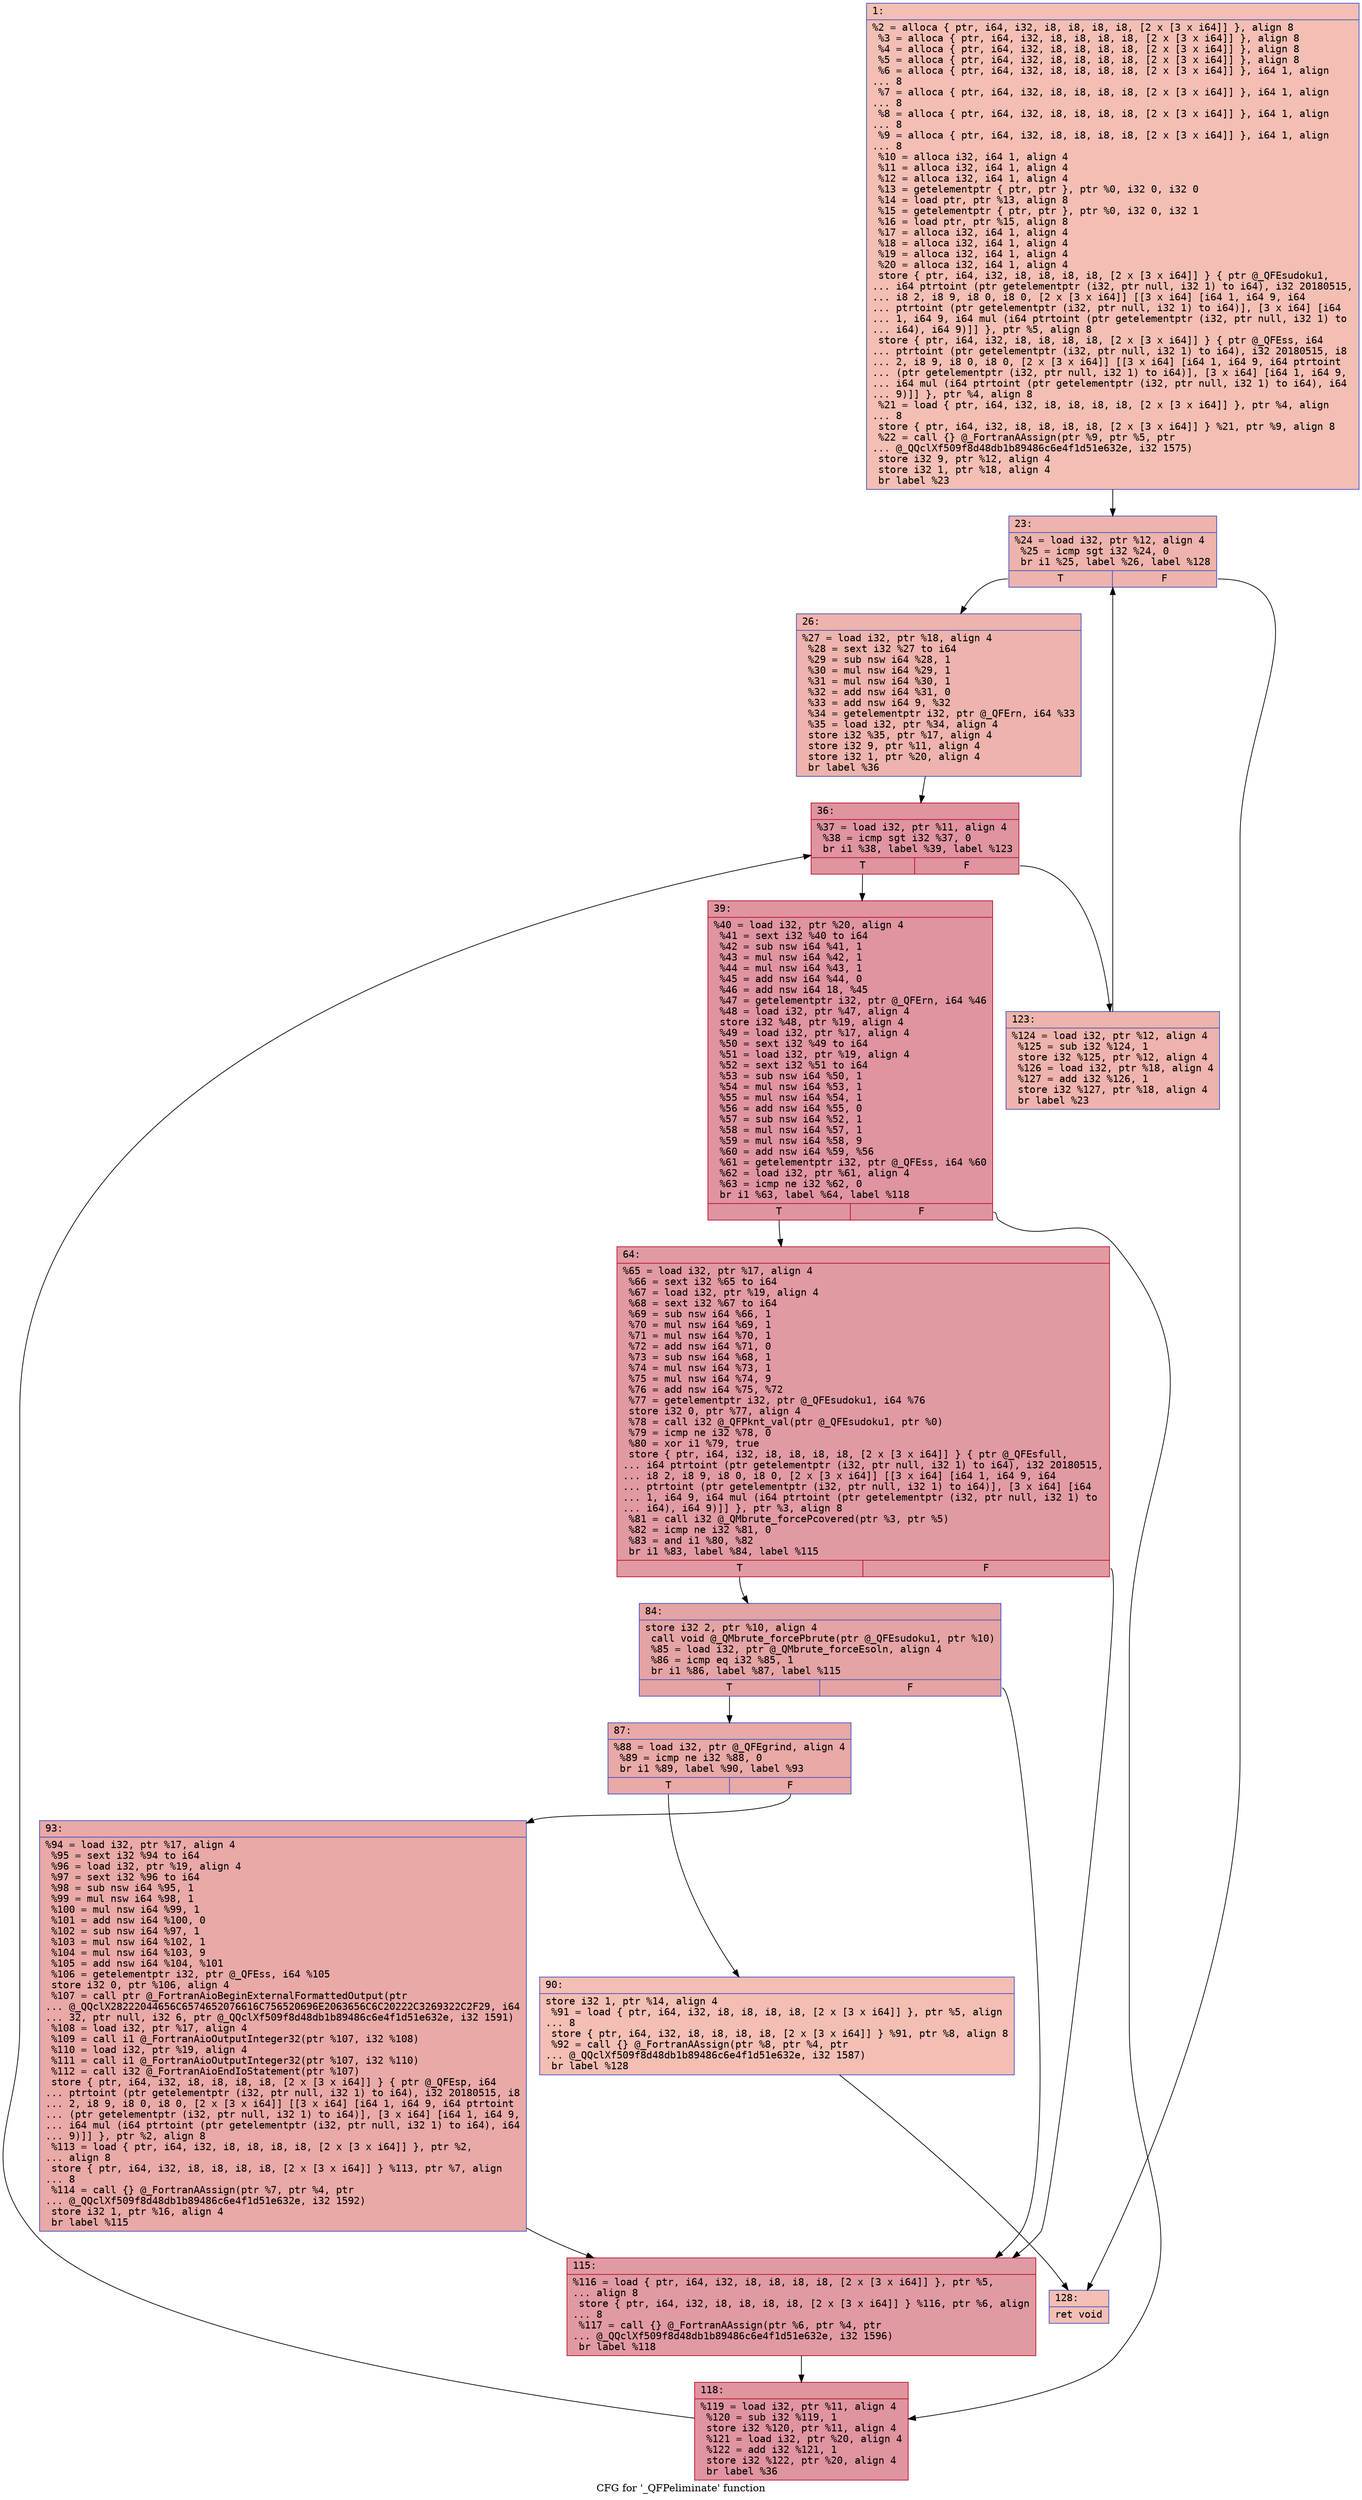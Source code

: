 digraph "CFG for '_QFPeliminate' function" {
	label="CFG for '_QFPeliminate' function";

	Node0x55bb5fe957c0 [shape=record,color="#3d50c3ff", style=filled, fillcolor="#e36c5570" fontname="Courier",label="{1:\l|  %2 = alloca \{ ptr, i64, i32, i8, i8, i8, i8, [2 x [3 x i64]] \}, align 8\l  %3 = alloca \{ ptr, i64, i32, i8, i8, i8, i8, [2 x [3 x i64]] \}, align 8\l  %4 = alloca \{ ptr, i64, i32, i8, i8, i8, i8, [2 x [3 x i64]] \}, align 8\l  %5 = alloca \{ ptr, i64, i32, i8, i8, i8, i8, [2 x [3 x i64]] \}, align 8\l  %6 = alloca \{ ptr, i64, i32, i8, i8, i8, i8, [2 x [3 x i64]] \}, i64 1, align\l... 8\l  %7 = alloca \{ ptr, i64, i32, i8, i8, i8, i8, [2 x [3 x i64]] \}, i64 1, align\l... 8\l  %8 = alloca \{ ptr, i64, i32, i8, i8, i8, i8, [2 x [3 x i64]] \}, i64 1, align\l... 8\l  %9 = alloca \{ ptr, i64, i32, i8, i8, i8, i8, [2 x [3 x i64]] \}, i64 1, align\l... 8\l  %10 = alloca i32, i64 1, align 4\l  %11 = alloca i32, i64 1, align 4\l  %12 = alloca i32, i64 1, align 4\l  %13 = getelementptr \{ ptr, ptr \}, ptr %0, i32 0, i32 0\l  %14 = load ptr, ptr %13, align 8\l  %15 = getelementptr \{ ptr, ptr \}, ptr %0, i32 0, i32 1\l  %16 = load ptr, ptr %15, align 8\l  %17 = alloca i32, i64 1, align 4\l  %18 = alloca i32, i64 1, align 4\l  %19 = alloca i32, i64 1, align 4\l  %20 = alloca i32, i64 1, align 4\l  store \{ ptr, i64, i32, i8, i8, i8, i8, [2 x [3 x i64]] \} \{ ptr @_QFEsudoku1,\l... i64 ptrtoint (ptr getelementptr (i32, ptr null, i32 1) to i64), i32 20180515,\l... i8 2, i8 9, i8 0, i8 0, [2 x [3 x i64]] [[3 x i64] [i64 1, i64 9, i64\l... ptrtoint (ptr getelementptr (i32, ptr null, i32 1) to i64)], [3 x i64] [i64\l... 1, i64 9, i64 mul (i64 ptrtoint (ptr getelementptr (i32, ptr null, i32 1) to\l... i64), i64 9)]] \}, ptr %5, align 8\l  store \{ ptr, i64, i32, i8, i8, i8, i8, [2 x [3 x i64]] \} \{ ptr @_QFEss, i64\l... ptrtoint (ptr getelementptr (i32, ptr null, i32 1) to i64), i32 20180515, i8\l... 2, i8 9, i8 0, i8 0, [2 x [3 x i64]] [[3 x i64] [i64 1, i64 9, i64 ptrtoint\l... (ptr getelementptr (i32, ptr null, i32 1) to i64)], [3 x i64] [i64 1, i64 9,\l... i64 mul (i64 ptrtoint (ptr getelementptr (i32, ptr null, i32 1) to i64), i64\l... 9)]] \}, ptr %4, align 8\l  %21 = load \{ ptr, i64, i32, i8, i8, i8, i8, [2 x [3 x i64]] \}, ptr %4, align\l... 8\l  store \{ ptr, i64, i32, i8, i8, i8, i8, [2 x [3 x i64]] \} %21, ptr %9, align 8\l  %22 = call \{\} @_FortranAAssign(ptr %9, ptr %5, ptr\l... @_QQclXf509f8d48db1b89486c6e4f1d51e632e, i32 1575)\l  store i32 9, ptr %12, align 4\l  store i32 1, ptr %18, align 4\l  br label %23\l}"];
	Node0x55bb5fe957c0 -> Node0x55bb5fe966e0[tooltip="1 -> 23\nProbability 100.00%" ];
	Node0x55bb5fe966e0 [shape=record,color="#3d50c3ff", style=filled, fillcolor="#d6524470" fontname="Courier",label="{23:\l|  %24 = load i32, ptr %12, align 4\l  %25 = icmp sgt i32 %24, 0\l  br i1 %25, label %26, label %128\l|{<s0>T|<s1>F}}"];
	Node0x55bb5fe966e0:s0 -> Node0x55bb5fe968b0[tooltip="23 -> 26\nProbability 96.88%" ];
	Node0x55bb5fe966e0:s1 -> Node0x55bb5fe96900[tooltip="23 -> 128\nProbability 3.12%" ];
	Node0x55bb5fe968b0 [shape=record,color="#3d50c3ff", style=filled, fillcolor="#d6524470" fontname="Courier",label="{26:\l|  %27 = load i32, ptr %18, align 4\l  %28 = sext i32 %27 to i64\l  %29 = sub nsw i64 %28, 1\l  %30 = mul nsw i64 %29, 1\l  %31 = mul nsw i64 %30, 1\l  %32 = add nsw i64 %31, 0\l  %33 = add nsw i64 9, %32\l  %34 = getelementptr i32, ptr @_QFErn, i64 %33\l  %35 = load i32, ptr %34, align 4\l  store i32 %35, ptr %17, align 4\l  store i32 9, ptr %11, align 4\l  store i32 1, ptr %20, align 4\l  br label %36\l}"];
	Node0x55bb5fe968b0 -> Node0x55bb5fe970c0[tooltip="26 -> 36\nProbability 100.00%" ];
	Node0x55bb5fe970c0 [shape=record,color="#b70d28ff", style=filled, fillcolor="#b70d2870" fontname="Courier",label="{36:\l|  %37 = load i32, ptr %11, align 4\l  %38 = icmp sgt i32 %37, 0\l  br i1 %38, label %39, label %123\l|{<s0>T|<s1>F}}"];
	Node0x55bb5fe970c0:s0 -> Node0x55bb5fe97290[tooltip="36 -> 39\nProbability 96.88%" ];
	Node0x55bb5fe970c0:s1 -> Node0x55bb5fe972e0[tooltip="36 -> 123\nProbability 3.12%" ];
	Node0x55bb5fe97290 [shape=record,color="#b70d28ff", style=filled, fillcolor="#b70d2870" fontname="Courier",label="{39:\l|  %40 = load i32, ptr %20, align 4\l  %41 = sext i32 %40 to i64\l  %42 = sub nsw i64 %41, 1\l  %43 = mul nsw i64 %42, 1\l  %44 = mul nsw i64 %43, 1\l  %45 = add nsw i64 %44, 0\l  %46 = add nsw i64 18, %45\l  %47 = getelementptr i32, ptr @_QFErn, i64 %46\l  %48 = load i32, ptr %47, align 4\l  store i32 %48, ptr %19, align 4\l  %49 = load i32, ptr %17, align 4\l  %50 = sext i32 %49 to i64\l  %51 = load i32, ptr %19, align 4\l  %52 = sext i32 %51 to i64\l  %53 = sub nsw i64 %50, 1\l  %54 = mul nsw i64 %53, 1\l  %55 = mul nsw i64 %54, 1\l  %56 = add nsw i64 %55, 0\l  %57 = sub nsw i64 %52, 1\l  %58 = mul nsw i64 %57, 1\l  %59 = mul nsw i64 %58, 9\l  %60 = add nsw i64 %59, %56\l  %61 = getelementptr i32, ptr @_QFEss, i64 %60\l  %62 = load i32, ptr %61, align 4\l  %63 = icmp ne i32 %62, 0\l  br i1 %63, label %64, label %118\l|{<s0>T|<s1>F}}"];
	Node0x55bb5fe97290:s0 -> Node0x55bb5fe98980[tooltip="39 -> 64\nProbability 62.50%" ];
	Node0x55bb5fe97290:s1 -> Node0x55bb5fe989d0[tooltip="39 -> 118\nProbability 37.50%" ];
	Node0x55bb5fe98980 [shape=record,color="#b70d28ff", style=filled, fillcolor="#bb1b2c70" fontname="Courier",label="{64:\l|  %65 = load i32, ptr %17, align 4\l  %66 = sext i32 %65 to i64\l  %67 = load i32, ptr %19, align 4\l  %68 = sext i32 %67 to i64\l  %69 = sub nsw i64 %66, 1\l  %70 = mul nsw i64 %69, 1\l  %71 = mul nsw i64 %70, 1\l  %72 = add nsw i64 %71, 0\l  %73 = sub nsw i64 %68, 1\l  %74 = mul nsw i64 %73, 1\l  %75 = mul nsw i64 %74, 9\l  %76 = add nsw i64 %75, %72\l  %77 = getelementptr i32, ptr @_QFEsudoku1, i64 %76\l  store i32 0, ptr %77, align 4\l  %78 = call i32 @_QFPknt_val(ptr @_QFEsudoku1, ptr %0)\l  %79 = icmp ne i32 %78, 0\l  %80 = xor i1 %79, true\l  store \{ ptr, i64, i32, i8, i8, i8, i8, [2 x [3 x i64]] \} \{ ptr @_QFEsfull,\l... i64 ptrtoint (ptr getelementptr (i32, ptr null, i32 1) to i64), i32 20180515,\l... i8 2, i8 9, i8 0, i8 0, [2 x [3 x i64]] [[3 x i64] [i64 1, i64 9, i64\l... ptrtoint (ptr getelementptr (i32, ptr null, i32 1) to i64)], [3 x i64] [i64\l... 1, i64 9, i64 mul (i64 ptrtoint (ptr getelementptr (i32, ptr null, i32 1) to\l... i64), i64 9)]] \}, ptr %3, align 8\l  %81 = call i32 @_QMbrute_forcePcovered(ptr %3, ptr %5)\l  %82 = icmp ne i32 %81, 0\l  %83 = and i1 %80, %82\l  br i1 %83, label %84, label %115\l|{<s0>T|<s1>F}}"];
	Node0x55bb5fe98980:s0 -> Node0x55bb5fe997a0[tooltip="64 -> 84\nProbability 50.00%" ];
	Node0x55bb5fe98980:s1 -> Node0x55bb5fe997f0[tooltip="64 -> 115\nProbability 50.00%" ];
	Node0x55bb5fe997a0 [shape=record,color="#3d50c3ff", style=filled, fillcolor="#c32e3170" fontname="Courier",label="{84:\l|  store i32 2, ptr %10, align 4\l  call void @_QMbrute_forcePbrute(ptr @_QFEsudoku1, ptr %10)\l  %85 = load i32, ptr @_QMbrute_forceEsoln, align 4\l  %86 = icmp eq i32 %85, 1\l  br i1 %86, label %87, label %115\l|{<s0>T|<s1>F}}"];
	Node0x55bb5fe997a0:s0 -> Node0x55bb5fe99bb0[tooltip="84 -> 87\nProbability 50.00%" ];
	Node0x55bb5fe997a0:s1 -> Node0x55bb5fe997f0[tooltip="84 -> 115\nProbability 50.00%" ];
	Node0x55bb5fe99bb0 [shape=record,color="#3d50c3ff", style=filled, fillcolor="#ca3b3770" fontname="Courier",label="{87:\l|  %88 = load i32, ptr @_QFEgrind, align 4\l  %89 = icmp ne i32 %88, 0\l  br i1 %89, label %90, label %93\l|{<s0>T|<s1>F}}"];
	Node0x55bb5fe99bb0:s0 -> Node0x55bb5fe99dc0[tooltip="87 -> 90\nProbability 3.12%" ];
	Node0x55bb5fe99bb0:s1 -> Node0x55bb5fe99e10[tooltip="87 -> 93\nProbability 96.88%" ];
	Node0x55bb5fe99dc0 [shape=record,color="#3d50c3ff", style=filled, fillcolor="#e36c5570" fontname="Courier",label="{90:\l|  store i32 1, ptr %14, align 4\l  %91 = load \{ ptr, i64, i32, i8, i8, i8, i8, [2 x [3 x i64]] \}, ptr %5, align\l... 8\l  store \{ ptr, i64, i32, i8, i8, i8, i8, [2 x [3 x i64]] \} %91, ptr %8, align 8\l  %92 = call \{\} @_FortranAAssign(ptr %8, ptr %4, ptr\l... @_QQclXf509f8d48db1b89486c6e4f1d51e632e, i32 1587)\l  br label %128\l}"];
	Node0x55bb5fe99dc0 -> Node0x55bb5fe96900[tooltip="90 -> 128\nProbability 100.00%" ];
	Node0x55bb5fe99e10 [shape=record,color="#3d50c3ff", style=filled, fillcolor="#ca3b3770" fontname="Courier",label="{93:\l|  %94 = load i32, ptr %17, align 4\l  %95 = sext i32 %94 to i64\l  %96 = load i32, ptr %19, align 4\l  %97 = sext i32 %96 to i64\l  %98 = sub nsw i64 %95, 1\l  %99 = mul nsw i64 %98, 1\l  %100 = mul nsw i64 %99, 1\l  %101 = add nsw i64 %100, 0\l  %102 = sub nsw i64 %97, 1\l  %103 = mul nsw i64 %102, 1\l  %104 = mul nsw i64 %103, 9\l  %105 = add nsw i64 %104, %101\l  %106 = getelementptr i32, ptr @_QFEss, i64 %105\l  store i32 0, ptr %106, align 4\l  %107 = call ptr @_FortranAioBeginExternalFormattedOutput(ptr\l... @_QQclX28222044656C6574652076616C756520696E2063656C6C20222C3269322C2F29, i64\l... 32, ptr null, i32 6, ptr @_QQclXf509f8d48db1b89486c6e4f1d51e632e, i32 1591)\l  %108 = load i32, ptr %17, align 4\l  %109 = call i1 @_FortranAioOutputInteger32(ptr %107, i32 %108)\l  %110 = load i32, ptr %19, align 4\l  %111 = call i1 @_FortranAioOutputInteger32(ptr %107, i32 %110)\l  %112 = call i32 @_FortranAioEndIoStatement(ptr %107)\l  store \{ ptr, i64, i32, i8, i8, i8, i8, [2 x [3 x i64]] \} \{ ptr @_QFEsp, i64\l... ptrtoint (ptr getelementptr (i32, ptr null, i32 1) to i64), i32 20180515, i8\l... 2, i8 9, i8 0, i8 0, [2 x [3 x i64]] [[3 x i64] [i64 1, i64 9, i64 ptrtoint\l... (ptr getelementptr (i32, ptr null, i32 1) to i64)], [3 x i64] [i64 1, i64 9,\l... i64 mul (i64 ptrtoint (ptr getelementptr (i32, ptr null, i32 1) to i64), i64\l... 9)]] \}, ptr %2, align 8\l  %113 = load \{ ptr, i64, i32, i8, i8, i8, i8, [2 x [3 x i64]] \}, ptr %2,\l... align 8\l  store \{ ptr, i64, i32, i8, i8, i8, i8, [2 x [3 x i64]] \} %113, ptr %7, align\l... 8\l  %114 = call \{\} @_FortranAAssign(ptr %7, ptr %4, ptr\l... @_QQclXf509f8d48db1b89486c6e4f1d51e632e, i32 1592)\l  store i32 1, ptr %16, align 4\l  br label %115\l}"];
	Node0x55bb5fe99e10 -> Node0x55bb5fe997f0[tooltip="93 -> 115\nProbability 100.00%" ];
	Node0x55bb5fe997f0 [shape=record,color="#b70d28ff", style=filled, fillcolor="#bb1b2c70" fontname="Courier",label="{115:\l|  %116 = load \{ ptr, i64, i32, i8, i8, i8, i8, [2 x [3 x i64]] \}, ptr %5,\l... align 8\l  store \{ ptr, i64, i32, i8, i8, i8, i8, [2 x [3 x i64]] \} %116, ptr %6, align\l... 8\l  %117 = call \{\} @_FortranAAssign(ptr %6, ptr %4, ptr\l... @_QQclXf509f8d48db1b89486c6e4f1d51e632e, i32 1596)\l  br label %118\l}"];
	Node0x55bb5fe997f0 -> Node0x55bb5fe989d0[tooltip="115 -> 118\nProbability 100.00%" ];
	Node0x55bb5fe989d0 [shape=record,color="#b70d28ff", style=filled, fillcolor="#b70d2870" fontname="Courier",label="{118:\l|  %119 = load i32, ptr %11, align 4\l  %120 = sub i32 %119, 1\l  store i32 %120, ptr %11, align 4\l  %121 = load i32, ptr %20, align 4\l  %122 = add i32 %121, 1\l  store i32 %122, ptr %20, align 4\l  br label %36\l}"];
	Node0x55bb5fe989d0 -> Node0x55bb5fe970c0[tooltip="118 -> 36\nProbability 100.00%" ];
	Node0x55bb5fe972e0 [shape=record,color="#3d50c3ff", style=filled, fillcolor="#d6524470" fontname="Courier",label="{123:\l|  %124 = load i32, ptr %12, align 4\l  %125 = sub i32 %124, 1\l  store i32 %125, ptr %12, align 4\l  %126 = load i32, ptr %18, align 4\l  %127 = add i32 %126, 1\l  store i32 %127, ptr %18, align 4\l  br label %23\l}"];
	Node0x55bb5fe972e0 -> Node0x55bb5fe966e0[tooltip="123 -> 23\nProbability 100.00%" ];
	Node0x55bb5fe96900 [shape=record,color="#3d50c3ff", style=filled, fillcolor="#e36c5570" fontname="Courier",label="{128:\l|  ret void\l}"];
}

